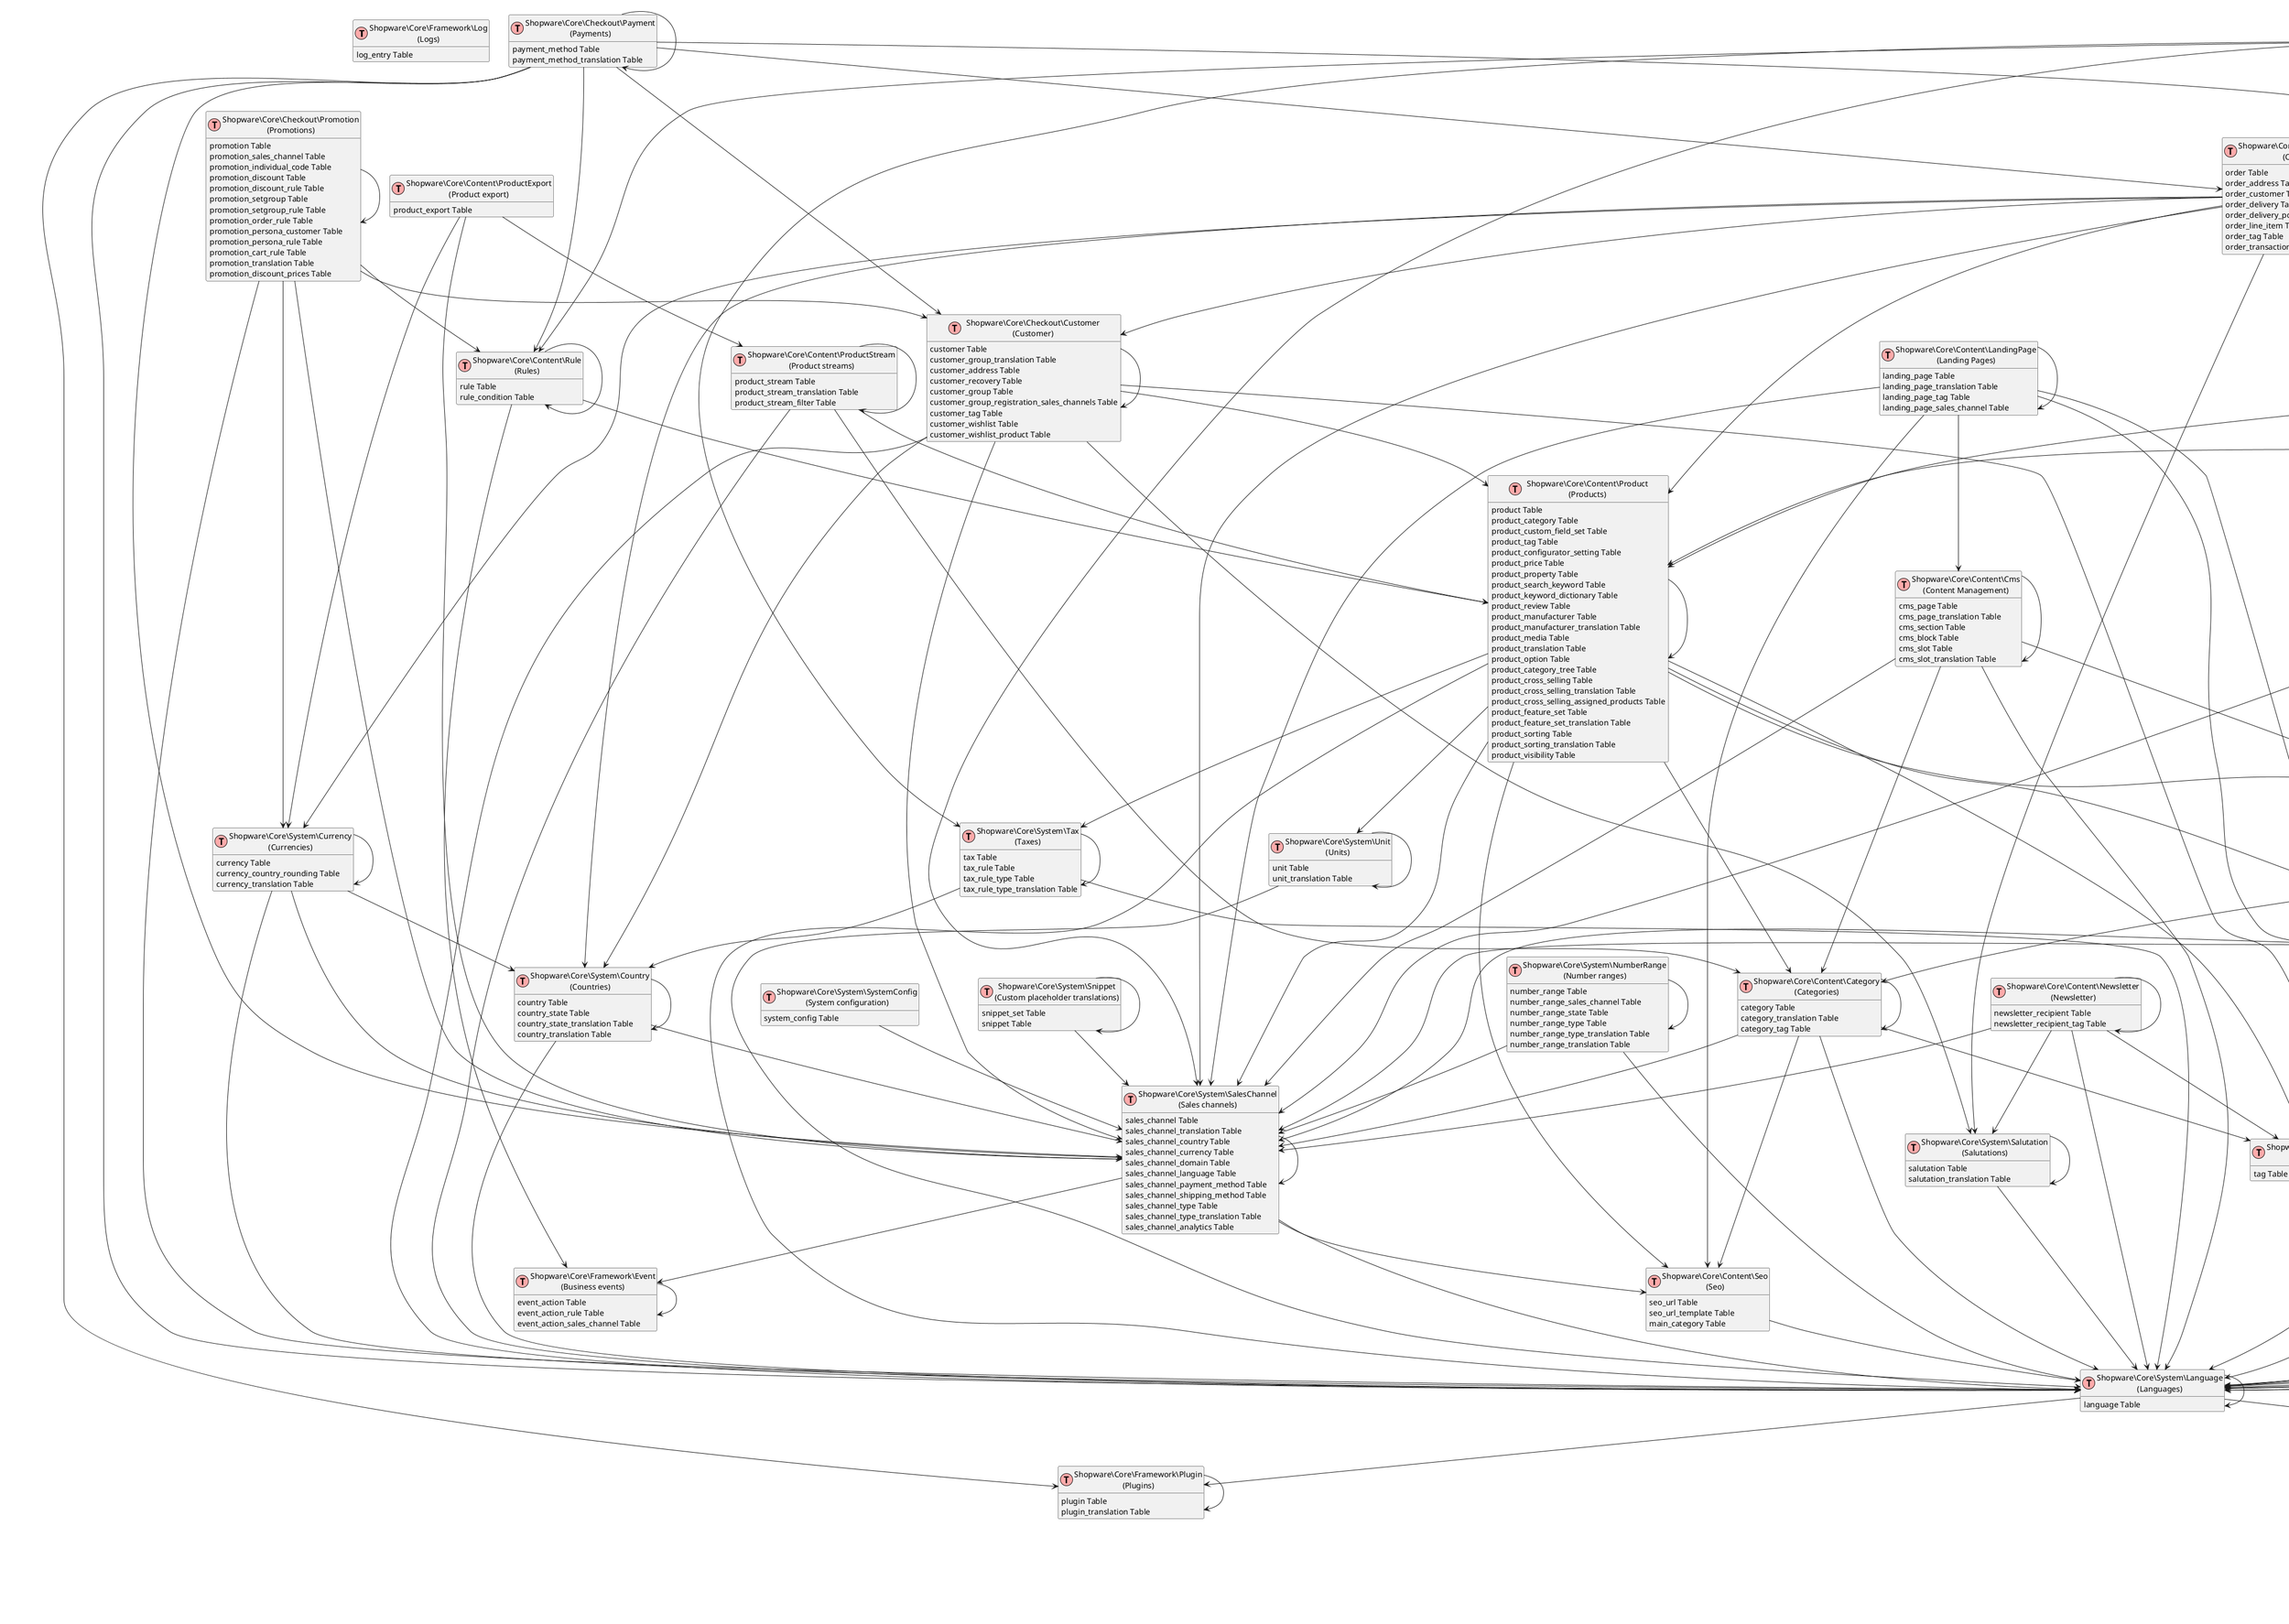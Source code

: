 @startuml
' uncomment the line below if you're using computer with a retina display
' skinparam dpi 300
!define Table(name,desc) class name as "desc" << (T,#FFAAAA) >>
!define ForeignTable(name,desc) class name as "desc" << (T,#ada6a6) >>
!define TranslationTable(name,desc) class name as "desc" << (I,#4286f4) >>
' we use bold for primary key
' green color for unique
' and underscore for not_null
!define primary_key(x) <b>x</b>
!define unique(x) <color:green>x</color>
!define not_null(x) <u>x</u>
' other tags available:
' <i></i>
' <back:COLOR></color>, where color is a color name or html color code
' (#FFAACC)
' see: http://plantuml.com/classes.html#More
hide methods
hide stereotypes
hide empty members
skinparam backgroundColor #FFFFFF

' entities

Table(ShopwareCoreFrameworkLog, "Shopware\Core\Framework\Log\n(Logs)") {
   log_entry Table
}
Table(ShopwareCoreFrameworkApi, "Shopware\Core\Framework\Api\n(Rest-API)") {
   acl_role Table
   acl_user_role Table
}
Table(ShopwareCoreFrameworkApp, "Shopware\Core\Framework\App\n(__EMPTY__)") {
   app Table
   app_translation Table
   app_action_button Table
   app_action_button_translation Table
   app_template Table
}
Table(ShopwareCoreSystemCustomField, "Shopware\Core\System\CustomField\n(Custom Fields/EAV)") {
   custom_field Table
   custom_field_set Table
   custom_field_set_relation Table
}
Table(ShopwareCoreFrameworkEvent, "Shopware\Core\Framework\Event\n(Business events)") {
   event_action Table
   event_action_rule Table
   event_action_sales_channel Table
}
Table(ShopwareCoreFrameworkMessageQueue, "Shopware\Core\Framework\MessageQueue\n(Asynchronous messaging)") {
   dead_message Table
   message_queue_stats Table
   scheduled_task Table
}
Table(ShopwareCoreFrameworkPlugin, "Shopware\Core\Framework\Plugin\n(Plugins)") {
   plugin Table
   plugin_translation Table
}
Table(ShopwareCoreSystemLanguage, "Shopware\Core\System\Language\n(Languages)") {
   language Table
}
Table(ShopwareCoreContentSeo, "Shopware\Core\Content\Seo\n(Seo)") {
   seo_url Table
   seo_url_template Table
   main_category Table
}
Table(ShopwareCoreFrameworkWebhook, "Shopware\Core\Framework\Webhook\n(__EMPTY__)") {
   webhook Table
}
Table(ShopwareCoreSystemSalesChannel, "Shopware\Core\System\SalesChannel\n(Sales channels)") {
   sales_channel Table
   sales_channel_translation Table
   sales_channel_country Table
   sales_channel_currency Table
   sales_channel_domain Table
   sales_channel_language Table
   sales_channel_payment_method Table
   sales_channel_shipping_method Table
   sales_channel_type Table
   sales_channel_type_translation Table
   sales_channel_analytics Table
}
Table(ShopwareCoreSystemCountry, "Shopware\Core\System\Country\n(Countries)") {
   country Table
   country_state Table
   country_state_translation Table
   country_translation Table
}
Table(ShopwareCoreSystemCurrency, "Shopware\Core\System\Currency\n(Currencies)") {
   currency Table
   currency_country_rounding Table
   currency_translation Table
}
Table(ShopwareCoreSystemLocale, "Shopware\Core\System\Locale\n(Locales)") {
   locale Table
   locale_translation Table
}
Table(ShopwareCoreSystemSnippet, "Shopware\Core\System\Snippet\n(Custom placeholder translations)") {
   snippet_set Table
   snippet Table
}
Table(ShopwareCoreSystemSalutation, "Shopware\Core\System\Salutation\n(Salutations)") {
   salutation Table
   salutation_translation Table
}
Table(ShopwareCoreSystemTax, "Shopware\Core\System\Tax\n(Taxes)") {
   tax Table
   tax_rule Table
   tax_rule_type Table
   tax_rule_type_translation Table
}
Table(ShopwareCoreSystemUnit, "Shopware\Core\System\Unit\n(Units)") {
   unit Table
   unit_translation Table
}
Table(ShopwareCoreSystemUser, "Shopware\Core\System\User\n(Admin Accounts)") {
   user Table
   user_config Table
   user_access_key Table
   user_recovery Table
}
Table(ShopwareCoreSystemIntegration, "Shopware\Core\System\Integration\n(O-Auth integrations)") {
   integration Table
   integration_role Table
}
Table(ShopwareCoreSystemStateMachine, "Shopware\Core\System\StateMachine\n(State machine)") {
   state_machine Table
   state_machine_translation Table
   state_machine_state Table
   state_machine_state_translation Table
   state_machine_transition Table
   state_machine_history Table
}
Table(ShopwareCoreSystemSystemConfig, "Shopware\Core\System\SystemConfig\n(System configuration)") {
   system_config Table
}
Table(ShopwareCoreSystemNumberRange, "Shopware\Core\System\NumberRange\n(Number ranges)") {
   number_range Table
   number_range_sales_channel Table
   number_range_state Table
   number_range_type Table
   number_range_type_translation Table
   number_range_translation Table
}
Table(ShopwareCoreSystemTag, "Shopware\Core\System\Tag\n(Tags)") {
   tag Table
}
Table(ShopwareCoreContentCategory, "Shopware\Core\Content\Category\n(Categories)") {
   category Table
   category_translation Table
   category_tag Table
}
Table(ShopwareCoreContentMedia, "Shopware\Core\Content\Media\n(Media/File management)") {
   media Table
   media_default_folder Table
   media_thumbnail Table
   media_translation Table
   media_folder Table
   media_thumbnail_size Table
   media_folder_configuration Table
   media_folder_configuration_media_thumbnail_size Table
   media_tag Table
}
Table(ShopwareCoreContentProduct, "Shopware\Core\Content\Product\n(Products)") {
   product Table
   product_category Table
   product_custom_field_set Table
   product_tag Table
   product_configurator_setting Table
   product_price Table
   product_property Table
   product_search_keyword Table
   product_keyword_dictionary Table
   product_review Table
   product_manufacturer Table
   product_manufacturer_translation Table
   product_media Table
   product_translation Table
   product_option Table
   product_category_tree Table
   product_cross_selling Table
   product_cross_selling_translation Table
   product_cross_selling_assigned_products Table
   product_feature_set Table
   product_feature_set_translation Table
   product_sorting Table
   product_sorting_translation Table
   product_visibility Table
}
Table(ShopwareCoreSystemDeliveryTime, "Shopware\Core\System\DeliveryTime\n(Delivery time)") {
   delivery_time Table
   delivery_time_translation Table
}
Table(ShopwareCoreContentNewsletter, "Shopware\Core\Content\Newsletter\n(Newsletter)") {
   newsletter_recipient Table
   newsletter_recipient_tag Table
}
Table(ShopwareCoreContentRule, "Shopware\Core\Content\Rule\n(Rules)") {
   rule Table
   rule_condition Table
}
Table(ShopwareCoreContentProductStream, "Shopware\Core\Content\ProductStream\n(Product streams)") {
   product_stream Table
   product_stream_translation Table
   product_stream_filter Table
}
Table(ShopwareCoreContentProductExport, "Shopware\Core\Content\ProductExport\n(Product export)") {
   product_export Table
}
Table(ShopwareCoreContentProperty, "Shopware\Core\Content\Property\n(Property)") {
   property_group Table
   property_group_option Table
   property_group_option_translation Table
   property_group_translation Table
}
Table(ShopwareCoreContentCms, "Shopware\Core\Content\Cms\n(Content Management)") {
   cms_page Table
   cms_page_translation Table
   cms_section Table
   cms_block Table
   cms_slot Table
   cms_slot_translation Table
}
Table(ShopwareCoreContentMailTemplate, "Shopware\Core\Content\MailTemplate\n(Mailing)") {
   mail_template Table
   mail_template_translation Table
   mail_template_type Table
   mail_template_type_translation Table
   mail_template_media Table
   mail_header_footer Table
   mail_header_footer_translation Table
}
Table(ShopwareCoreContentImportExport, "Shopware\Core\Content\ImportExport\n(Import/Export)") {
   import_export_profile Table
   import_export_log Table
   import_export_file Table
   import_export_profile_translation Table
}
Table(ShopwareCoreContentLandingPage, "Shopware\Core\Content\LandingPage\n(Landing Pages)") {
   landing_page Table
   landing_page_translation Table
   landing_page_tag Table
   landing_page_sales_channel Table
}
Table(ShopwareCoreCheckoutCustomer, "Shopware\Core\Checkout\Customer\n(Customer)") {
   customer Table
   customer_group_translation Table
   customer_address Table
   customer_recovery Table
   customer_group Table
   customer_group_registration_sales_channels Table
   customer_tag Table
   customer_wishlist Table
   customer_wishlist_product Table
}
Table(ShopwareCoreCheckoutDocument, "Shopware\Core\Checkout\Document\n(Printed works)") {
   document Table
   document_type Table
   document_type_translation Table
   document_base_config Table
   document_base_config_sales_channel Table
}
Table(ShopwareCoreCheckoutOrder, "Shopware\Core\Checkout\Order\n(Orders)") {
   order Table
   order_address Table
   order_customer Table
   order_delivery Table
   order_delivery_position Table
   order_line_item Table
   order_tag Table
   order_transaction Table
}
Table(ShopwareCoreCheckoutPayment, "Shopware\Core\Checkout\Payment\n(Payments)") {
   payment_method Table
   payment_method_translation Table
}
Table(ShopwareCoreCheckoutPromotion, "Shopware\Core\Checkout\Promotion\n(Promotions)") {
   promotion Table
   promotion_sales_channel Table
   promotion_individual_code Table
   promotion_discount Table
   promotion_discount_rule Table
   promotion_setgroup Table
   promotion_setgroup_rule Table
   promotion_order_rule Table
   promotion_persona_customer Table
   promotion_persona_rule Table
   promotion_cart_rule Table
   promotion_translation Table
   promotion_discount_prices Table
}
Table(ShopwareCoreCheckoutShipping, "Shopware\Core\Checkout\Shipping\n(Shipping)") {
   shipping_method Table
   shipping_method_tag Table
   shipping_method_price Table
   shipping_method_translation Table
}
Table(ShopwareStorefront, "Shopware\Storefront\n(Storefront)") {
   theme Table
   theme_translation Table
   theme_sales_channel Table
   theme_media Table
}

' relationshipd

ShopwareCoreFrameworkApi --> ShopwareCoreFrameworkApi
ShopwareCoreFrameworkApp --> ShopwareCoreFrameworkApi
ShopwareCoreSystemIntegration --> ShopwareCoreFrameworkApi
ShopwareCoreSystemUser --> ShopwareCoreFrameworkApi
ShopwareCoreFrameworkApp --> ShopwareCoreFrameworkApp
ShopwareCoreSystemIntegration --> ShopwareCoreFrameworkApp
ShopwareCoreSystemCustomField --> ShopwareCoreFrameworkApp
ShopwareCoreFrameworkWebhook --> ShopwareCoreFrameworkApp
ShopwareCoreSystemLanguage --> ShopwareCoreFrameworkApp
ShopwareCoreSystemCustomField --> ShopwareCoreSystemCustomField
ShopwareCoreContentProduct --> ShopwareCoreSystemCustomField
ShopwareCoreFrameworkEvent --> ShopwareCoreFrameworkEvent
ShopwareCoreContentRule --> ShopwareCoreFrameworkEvent
ShopwareCoreSystemSalesChannel --> ShopwareCoreFrameworkEvent
ShopwareCoreFrameworkMessageQueue --> ShopwareCoreFrameworkMessageQueue
ShopwareCoreFrameworkPlugin --> ShopwareCoreFrameworkPlugin
ShopwareCoreCheckoutPayment --> ShopwareCoreFrameworkPlugin
ShopwareCoreSystemLanguage --> ShopwareCoreFrameworkPlugin
ShopwareCoreSystemLanguage --> ShopwareCoreSystemLanguage
ShopwareCoreSystemLocale --> ShopwareCoreSystemLanguage
ShopwareCoreSystemSalesChannel --> ShopwareCoreSystemLanguage
ShopwareCoreCheckoutCustomer --> ShopwareCoreSystemLanguage
ShopwareCoreContentNewsletter --> ShopwareCoreSystemLanguage
ShopwareCoreCheckoutOrder --> ShopwareCoreSystemLanguage
ShopwareCoreContentCategory --> ShopwareCoreSystemLanguage
ShopwareCoreSystemCountry --> ShopwareCoreSystemLanguage
ShopwareCoreSystemCurrency --> ShopwareCoreSystemLanguage
ShopwareCoreContentMedia --> ShopwareCoreSystemLanguage
ShopwareCoreCheckoutPayment --> ShopwareCoreSystemLanguage
ShopwareCoreContentProduct --> ShopwareCoreSystemLanguage
ShopwareCoreCheckoutShipping --> ShopwareCoreSystemLanguage
ShopwareCoreSystemUnit --> ShopwareCoreSystemLanguage
ShopwareCoreContentProperty --> ShopwareCoreSystemLanguage
ShopwareCoreSystemSalutation --> ShopwareCoreSystemLanguage
ShopwareCoreContentProductStream --> ShopwareCoreSystemLanguage
ShopwareCoreSystemStateMachine --> ShopwareCoreSystemLanguage
ShopwareCoreContentCms --> ShopwareCoreSystemLanguage
ShopwareCoreContentMailTemplate --> ShopwareCoreSystemLanguage
ShopwareCoreCheckoutDocument --> ShopwareCoreSystemLanguage
ShopwareCoreSystemNumberRange --> ShopwareCoreSystemLanguage
ShopwareCoreSystemDeliveryTime --> ShopwareCoreSystemLanguage
ShopwareCoreCheckoutPromotion --> ShopwareCoreSystemLanguage
ShopwareCoreContentSeo --> ShopwareCoreSystemLanguage
ShopwareCoreSystemTax --> ShopwareCoreSystemLanguage
ShopwareCoreContentImportExport --> ShopwareCoreSystemLanguage
ShopwareCoreContentLandingPage --> ShopwareCoreSystemLanguage
ShopwareStorefront --> ShopwareCoreSystemLanguage
ShopwareCoreSystemSalesChannel --> ShopwareCoreContentSeo
ShopwareCoreContentProduct --> ShopwareCoreContentSeo
ShopwareCoreContentCategory --> ShopwareCoreContentSeo
ShopwareCoreSystemSalesChannel --> ShopwareCoreSystemSalesChannel
ShopwareCoreCheckoutCustomer --> ShopwareCoreSystemSalesChannel
ShopwareCoreSystemCurrency --> ShopwareCoreSystemSalesChannel
ShopwareCoreCheckoutPayment --> ShopwareCoreSystemSalesChannel
ShopwareCoreCheckoutShipping --> ShopwareCoreSystemSalesChannel
ShopwareCoreSystemCountry --> ShopwareCoreSystemSalesChannel
ShopwareCoreCheckoutOrder --> ShopwareCoreSystemSalesChannel
ShopwareCoreContentCms --> ShopwareCoreSystemSalesChannel
ShopwareCoreSystemSystemConfig --> ShopwareCoreSystemSalesChannel
ShopwareCoreContentCategory --> ShopwareCoreSystemSalesChannel
ShopwareCoreContentProduct --> ShopwareCoreSystemSalesChannel
ShopwareCoreContentMailTemplate --> ShopwareCoreSystemSalesChannel
ShopwareCoreContentNewsletter --> ShopwareCoreSystemSalesChannel
ShopwareCoreSystemNumberRange --> ShopwareCoreSystemSalesChannel
ShopwareCoreCheckoutPromotion --> ShopwareCoreSystemSalesChannel
ShopwareCoreCheckoutDocument --> ShopwareCoreSystemSalesChannel
ShopwareCoreContentProductExport --> ShopwareCoreSystemSalesChannel
ShopwareCoreContentLandingPage --> ShopwareCoreSystemSalesChannel
ShopwareStorefront --> ShopwareCoreSystemSalesChannel
ShopwareCoreSystemSnippet --> ShopwareCoreSystemSalesChannel
ShopwareCoreSystemCountry --> ShopwareCoreSystemCountry
ShopwareCoreCheckoutCustomer --> ShopwareCoreSystemCountry
ShopwareCoreCheckoutOrder --> ShopwareCoreSystemCountry
ShopwareCoreSystemTax --> ShopwareCoreSystemCountry
ShopwareCoreSystemCurrency --> ShopwareCoreSystemCountry
ShopwareCoreSystemCurrency --> ShopwareCoreSystemCurrency
ShopwareCoreCheckoutOrder --> ShopwareCoreSystemCurrency
ShopwareCoreCheckoutPromotion --> ShopwareCoreSystemCurrency
ShopwareCoreContentProductExport --> ShopwareCoreSystemCurrency
ShopwareCoreSystemLocale --> ShopwareCoreSystemLocale
ShopwareCoreSystemUser --> ShopwareCoreSystemLocale
ShopwareCoreSystemSnippet --> ShopwareCoreSystemSnippet
ShopwareCoreSystemSalutation --> ShopwareCoreSystemSalutation
ShopwareCoreCheckoutCustomer --> ShopwareCoreSystemSalutation
ShopwareCoreCheckoutOrder --> ShopwareCoreSystemSalutation
ShopwareCoreContentNewsletter --> ShopwareCoreSystemSalutation
ShopwareCoreContentProduct --> ShopwareCoreSystemTax
ShopwareCoreSystemTax --> ShopwareCoreSystemTax
ShopwareCoreCheckoutShipping --> ShopwareCoreSystemTax
ShopwareCoreContentProduct --> ShopwareCoreSystemUnit
ShopwareCoreSystemUnit --> ShopwareCoreSystemUnit
ShopwareCoreContentMedia --> ShopwareCoreSystemUser
ShopwareCoreSystemUser --> ShopwareCoreSystemUser
ShopwareCoreSystemStateMachine --> ShopwareCoreSystemUser
ShopwareCoreContentImportExport --> ShopwareCoreSystemUser
ShopwareCoreCheckoutOrder --> ShopwareCoreSystemUser
ShopwareCoreSystemIntegration --> ShopwareCoreSystemIntegration
ShopwareCoreSystemStateMachine --> ShopwareCoreSystemStateMachine
ShopwareCoreCheckoutOrder --> ShopwareCoreSystemStateMachine
ShopwareCoreSystemNumberRange --> ShopwareCoreSystemNumberRange
ShopwareCoreContentProduct --> ShopwareCoreSystemTag
ShopwareCoreContentMedia --> ShopwareCoreSystemTag
ShopwareCoreContentCategory --> ShopwareCoreSystemTag
ShopwareCoreCheckoutCustomer --> ShopwareCoreSystemTag
ShopwareCoreCheckoutOrder --> ShopwareCoreSystemTag
ShopwareCoreCheckoutShipping --> ShopwareCoreSystemTag
ShopwareCoreContentNewsletter --> ShopwareCoreSystemTag
ShopwareCoreContentLandingPage --> ShopwareCoreSystemTag
ShopwareCoreContentCategory --> ShopwareCoreContentCategory
ShopwareCoreContentMedia --> ShopwareCoreContentCategory
ShopwareCoreContentProduct --> ShopwareCoreContentCategory
ShopwareCoreContentCms --> ShopwareCoreContentCategory
ShopwareCoreContentProductStream --> ShopwareCoreContentCategory
ShopwareCoreContentMedia --> ShopwareCoreContentMedia
ShopwareCoreContentProduct --> ShopwareCoreContentMedia
ShopwareCoreContentProperty --> ShopwareCoreContentMedia
ShopwareCoreContentMailTemplate --> ShopwareCoreContentMedia
ShopwareCoreCheckoutDocument --> ShopwareCoreContentMedia
ShopwareCoreCheckoutShipping --> ShopwareCoreContentMedia
ShopwareCoreCheckoutPayment --> ShopwareCoreContentMedia
ShopwareCoreCheckoutOrder --> ShopwareCoreContentMedia
ShopwareCoreContentCms --> ShopwareCoreContentMedia
ShopwareStorefront --> ShopwareCoreContentMedia
ShopwareCoreContentProduct --> ShopwareCoreContentProduct
ShopwareCoreSystemDeliveryTime --> ShopwareCoreContentProduct
ShopwareCoreCheckoutOrder --> ShopwareCoreContentProduct
ShopwareCoreCheckoutCustomer --> ShopwareCoreContentProduct
ShopwareCoreContentProperty --> ShopwareCoreContentProduct
ShopwareCoreContentRule --> ShopwareCoreContentProduct
ShopwareCoreContentProductStream --> ShopwareCoreContentProduct
ShopwareCoreCheckoutShipping --> ShopwareCoreSystemDeliveryTime
ShopwareCoreSystemDeliveryTime --> ShopwareCoreSystemDeliveryTime
ShopwareCoreContentNewsletter --> ShopwareCoreContentNewsletter
ShopwareCoreContentRule --> ShopwareCoreContentRule
ShopwareCoreCheckoutShipping --> ShopwareCoreContentRule
ShopwareCoreCheckoutPayment --> ShopwareCoreContentRule
ShopwareCoreCheckoutPromotion --> ShopwareCoreContentRule
ShopwareCoreContentProductStream --> ShopwareCoreContentProductStream
ShopwareCoreContentProductExport --> ShopwareCoreContentProductStream
ShopwareCoreContentProperty --> ShopwareCoreContentProperty
ShopwareCoreContentCms --> ShopwareCoreContentCms
ShopwareCoreContentLandingPage --> ShopwareCoreContentCms
ShopwareCoreContentMailTemplate --> ShopwareCoreContentMailTemplate
ShopwareCoreContentImportExport --> ShopwareCoreContentImportExport
ShopwareCoreContentLandingPage --> ShopwareCoreContentLandingPage
ShopwareCoreContentLandingPage --> ShopwareCoreContentSeo
ShopwareCoreCheckoutCustomer --> ShopwareCoreCheckoutCustomer
ShopwareCoreCheckoutPayment --> ShopwareCoreCheckoutCustomer
ShopwareCoreCheckoutOrder --> ShopwareCoreCheckoutCustomer
ShopwareCoreCheckoutPromotion --> ShopwareCoreCheckoutCustomer
ShopwareCoreCheckoutDocument --> ShopwareCoreCheckoutDocument
ShopwareCoreCheckoutOrder --> ShopwareCoreCheckoutDocument
ShopwareCoreCheckoutOrder --> ShopwareCoreCheckoutOrder
ShopwareCoreCheckoutShipping --> ShopwareCoreCheckoutOrder
ShopwareCoreCheckoutPayment --> ShopwareCoreCheckoutOrder
ShopwareCoreCheckoutPayment --> ShopwareCoreCheckoutPayment
ShopwareCoreCheckoutPromotion --> ShopwareCoreCheckoutPromotion
ShopwareCoreCheckoutShipping --> ShopwareCoreCheckoutShipping
ShopwareStorefront --> ShopwareStorefront
@enduml
